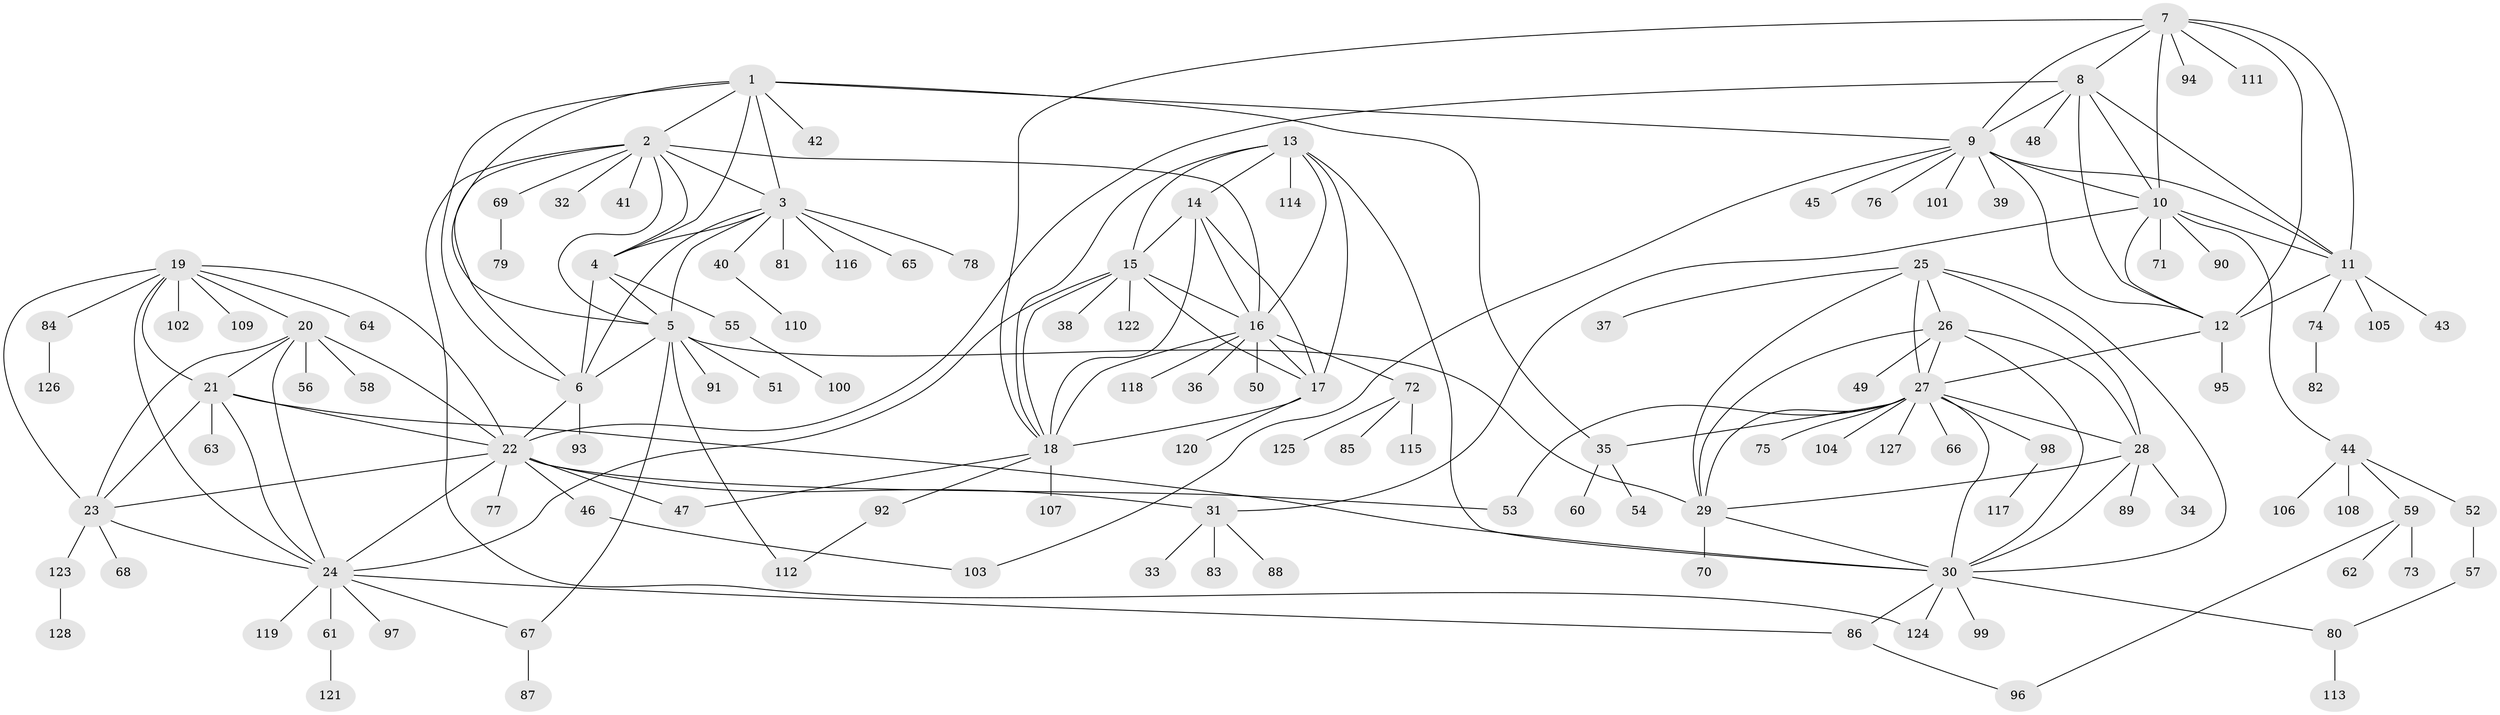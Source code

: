 // Generated by graph-tools (version 1.1) at 2025/26/03/09/25 03:26:38]
// undirected, 128 vertices, 194 edges
graph export_dot {
graph [start="1"]
  node [color=gray90,style=filled];
  1;
  2;
  3;
  4;
  5;
  6;
  7;
  8;
  9;
  10;
  11;
  12;
  13;
  14;
  15;
  16;
  17;
  18;
  19;
  20;
  21;
  22;
  23;
  24;
  25;
  26;
  27;
  28;
  29;
  30;
  31;
  32;
  33;
  34;
  35;
  36;
  37;
  38;
  39;
  40;
  41;
  42;
  43;
  44;
  45;
  46;
  47;
  48;
  49;
  50;
  51;
  52;
  53;
  54;
  55;
  56;
  57;
  58;
  59;
  60;
  61;
  62;
  63;
  64;
  65;
  66;
  67;
  68;
  69;
  70;
  71;
  72;
  73;
  74;
  75;
  76;
  77;
  78;
  79;
  80;
  81;
  82;
  83;
  84;
  85;
  86;
  87;
  88;
  89;
  90;
  91;
  92;
  93;
  94;
  95;
  96;
  97;
  98;
  99;
  100;
  101;
  102;
  103;
  104;
  105;
  106;
  107;
  108;
  109;
  110;
  111;
  112;
  113;
  114;
  115;
  116;
  117;
  118;
  119;
  120;
  121;
  122;
  123;
  124;
  125;
  126;
  127;
  128;
  1 -- 2;
  1 -- 3;
  1 -- 4;
  1 -- 5;
  1 -- 6;
  1 -- 9;
  1 -- 35;
  1 -- 42;
  2 -- 3;
  2 -- 4;
  2 -- 5;
  2 -- 6;
  2 -- 16;
  2 -- 32;
  2 -- 41;
  2 -- 69;
  2 -- 124;
  3 -- 4;
  3 -- 5;
  3 -- 6;
  3 -- 40;
  3 -- 65;
  3 -- 78;
  3 -- 81;
  3 -- 116;
  4 -- 5;
  4 -- 6;
  4 -- 55;
  5 -- 6;
  5 -- 29;
  5 -- 51;
  5 -- 67;
  5 -- 91;
  5 -- 112;
  6 -- 22;
  6 -- 93;
  7 -- 8;
  7 -- 9;
  7 -- 10;
  7 -- 11;
  7 -- 12;
  7 -- 18;
  7 -- 94;
  7 -- 111;
  8 -- 9;
  8 -- 10;
  8 -- 11;
  8 -- 12;
  8 -- 22;
  8 -- 48;
  9 -- 10;
  9 -- 11;
  9 -- 12;
  9 -- 39;
  9 -- 45;
  9 -- 76;
  9 -- 101;
  9 -- 103;
  10 -- 11;
  10 -- 12;
  10 -- 31;
  10 -- 44;
  10 -- 71;
  10 -- 90;
  11 -- 12;
  11 -- 43;
  11 -- 74;
  11 -- 105;
  12 -- 27;
  12 -- 95;
  13 -- 14;
  13 -- 15;
  13 -- 16;
  13 -- 17;
  13 -- 18;
  13 -- 30;
  13 -- 114;
  14 -- 15;
  14 -- 16;
  14 -- 17;
  14 -- 18;
  15 -- 16;
  15 -- 17;
  15 -- 18;
  15 -- 24;
  15 -- 38;
  15 -- 122;
  16 -- 17;
  16 -- 18;
  16 -- 36;
  16 -- 50;
  16 -- 72;
  16 -- 118;
  17 -- 18;
  17 -- 120;
  18 -- 47;
  18 -- 92;
  18 -- 107;
  19 -- 20;
  19 -- 21;
  19 -- 22;
  19 -- 23;
  19 -- 24;
  19 -- 64;
  19 -- 84;
  19 -- 102;
  19 -- 109;
  20 -- 21;
  20 -- 22;
  20 -- 23;
  20 -- 24;
  20 -- 56;
  20 -- 58;
  21 -- 22;
  21 -- 23;
  21 -- 24;
  21 -- 30;
  21 -- 63;
  22 -- 23;
  22 -- 24;
  22 -- 31;
  22 -- 46;
  22 -- 47;
  22 -- 53;
  22 -- 77;
  23 -- 24;
  23 -- 68;
  23 -- 123;
  24 -- 61;
  24 -- 67;
  24 -- 86;
  24 -- 97;
  24 -- 119;
  25 -- 26;
  25 -- 27;
  25 -- 28;
  25 -- 29;
  25 -- 30;
  25 -- 37;
  26 -- 27;
  26 -- 28;
  26 -- 29;
  26 -- 30;
  26 -- 49;
  27 -- 28;
  27 -- 29;
  27 -- 30;
  27 -- 35;
  27 -- 53;
  27 -- 66;
  27 -- 75;
  27 -- 98;
  27 -- 104;
  27 -- 127;
  28 -- 29;
  28 -- 30;
  28 -- 34;
  28 -- 89;
  29 -- 30;
  29 -- 70;
  30 -- 80;
  30 -- 86;
  30 -- 99;
  30 -- 124;
  31 -- 33;
  31 -- 83;
  31 -- 88;
  35 -- 54;
  35 -- 60;
  40 -- 110;
  44 -- 52;
  44 -- 59;
  44 -- 106;
  44 -- 108;
  46 -- 103;
  52 -- 57;
  55 -- 100;
  57 -- 80;
  59 -- 62;
  59 -- 73;
  59 -- 96;
  61 -- 121;
  67 -- 87;
  69 -- 79;
  72 -- 85;
  72 -- 115;
  72 -- 125;
  74 -- 82;
  80 -- 113;
  84 -- 126;
  86 -- 96;
  92 -- 112;
  98 -- 117;
  123 -- 128;
}
